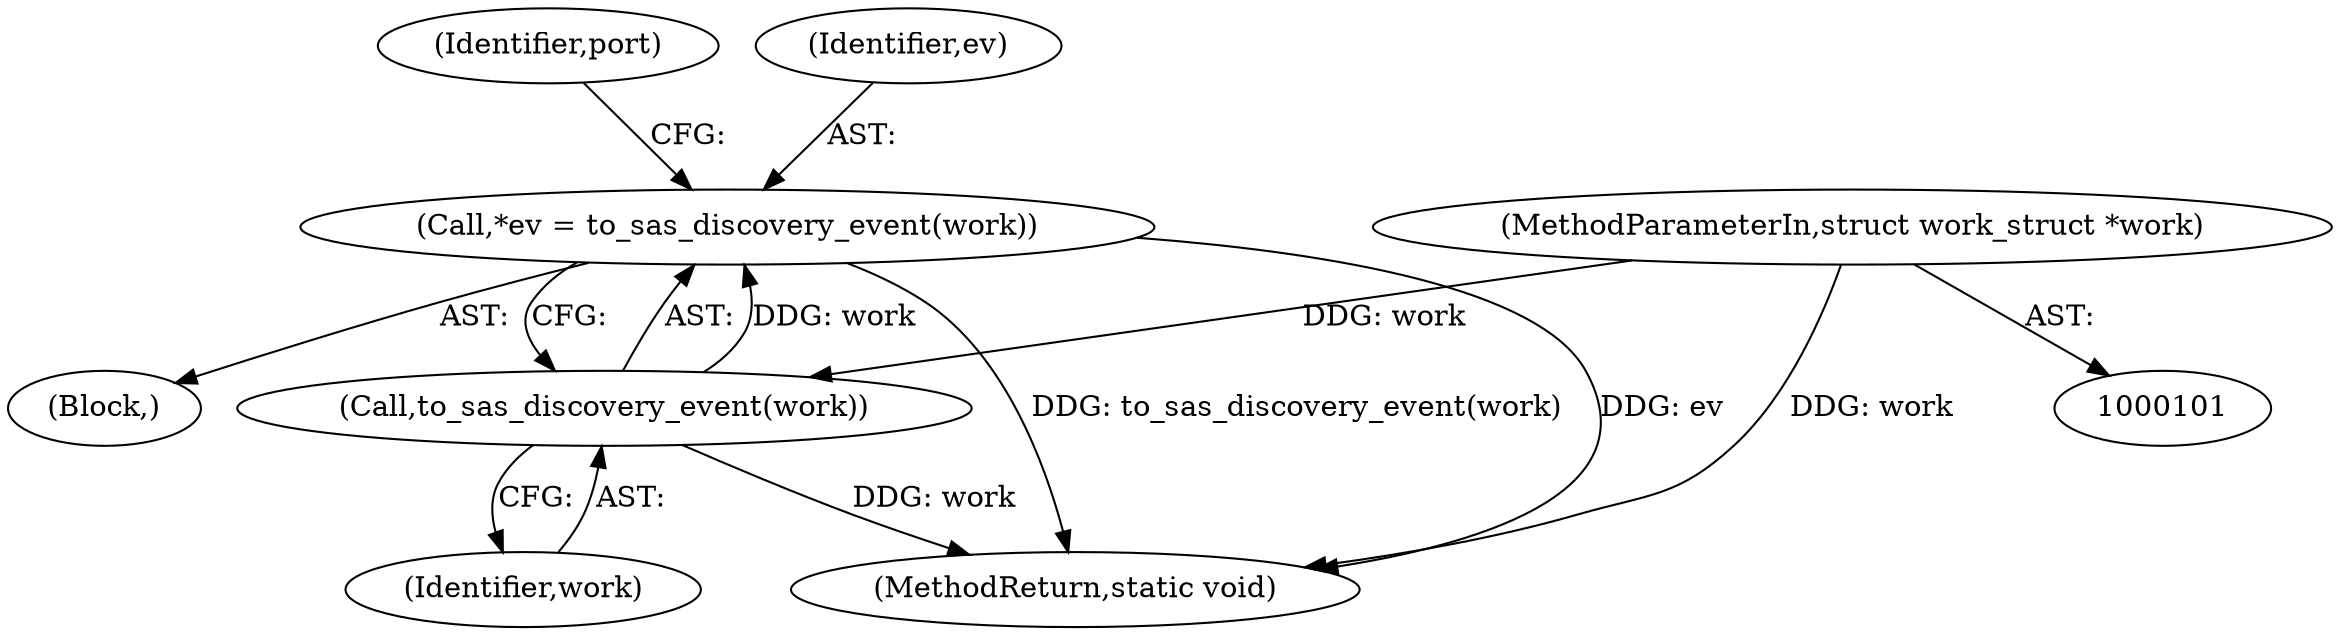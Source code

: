 digraph "1_linux_0558f33c06bb910e2879e355192227a8e8f0219d_4@del" {
"1000107" [label="(Call,*ev = to_sas_discovery_event(work))"];
"1000109" [label="(Call,to_sas_discovery_event(work))"];
"1000102" [label="(MethodParameterIn,struct work_struct *work)"];
"1000107" [label="(Call,*ev = to_sas_discovery_event(work))"];
"1000167" [label="(MethodReturn,static void)"];
"1000110" [label="(Identifier,work)"];
"1000102" [label="(MethodParameterIn,struct work_struct *work)"];
"1000109" [label="(Call,to_sas_discovery_event(work))"];
"1000113" [label="(Identifier,port)"];
"1000103" [label="(Block,)"];
"1000108" [label="(Identifier,ev)"];
"1000107" -> "1000103"  [label="AST: "];
"1000107" -> "1000109"  [label="CFG: "];
"1000108" -> "1000107"  [label="AST: "];
"1000109" -> "1000107"  [label="AST: "];
"1000113" -> "1000107"  [label="CFG: "];
"1000107" -> "1000167"  [label="DDG: ev"];
"1000107" -> "1000167"  [label="DDG: to_sas_discovery_event(work)"];
"1000109" -> "1000107"  [label="DDG: work"];
"1000109" -> "1000110"  [label="CFG: "];
"1000110" -> "1000109"  [label="AST: "];
"1000109" -> "1000167"  [label="DDG: work"];
"1000102" -> "1000109"  [label="DDG: work"];
"1000102" -> "1000101"  [label="AST: "];
"1000102" -> "1000167"  [label="DDG: work"];
}
